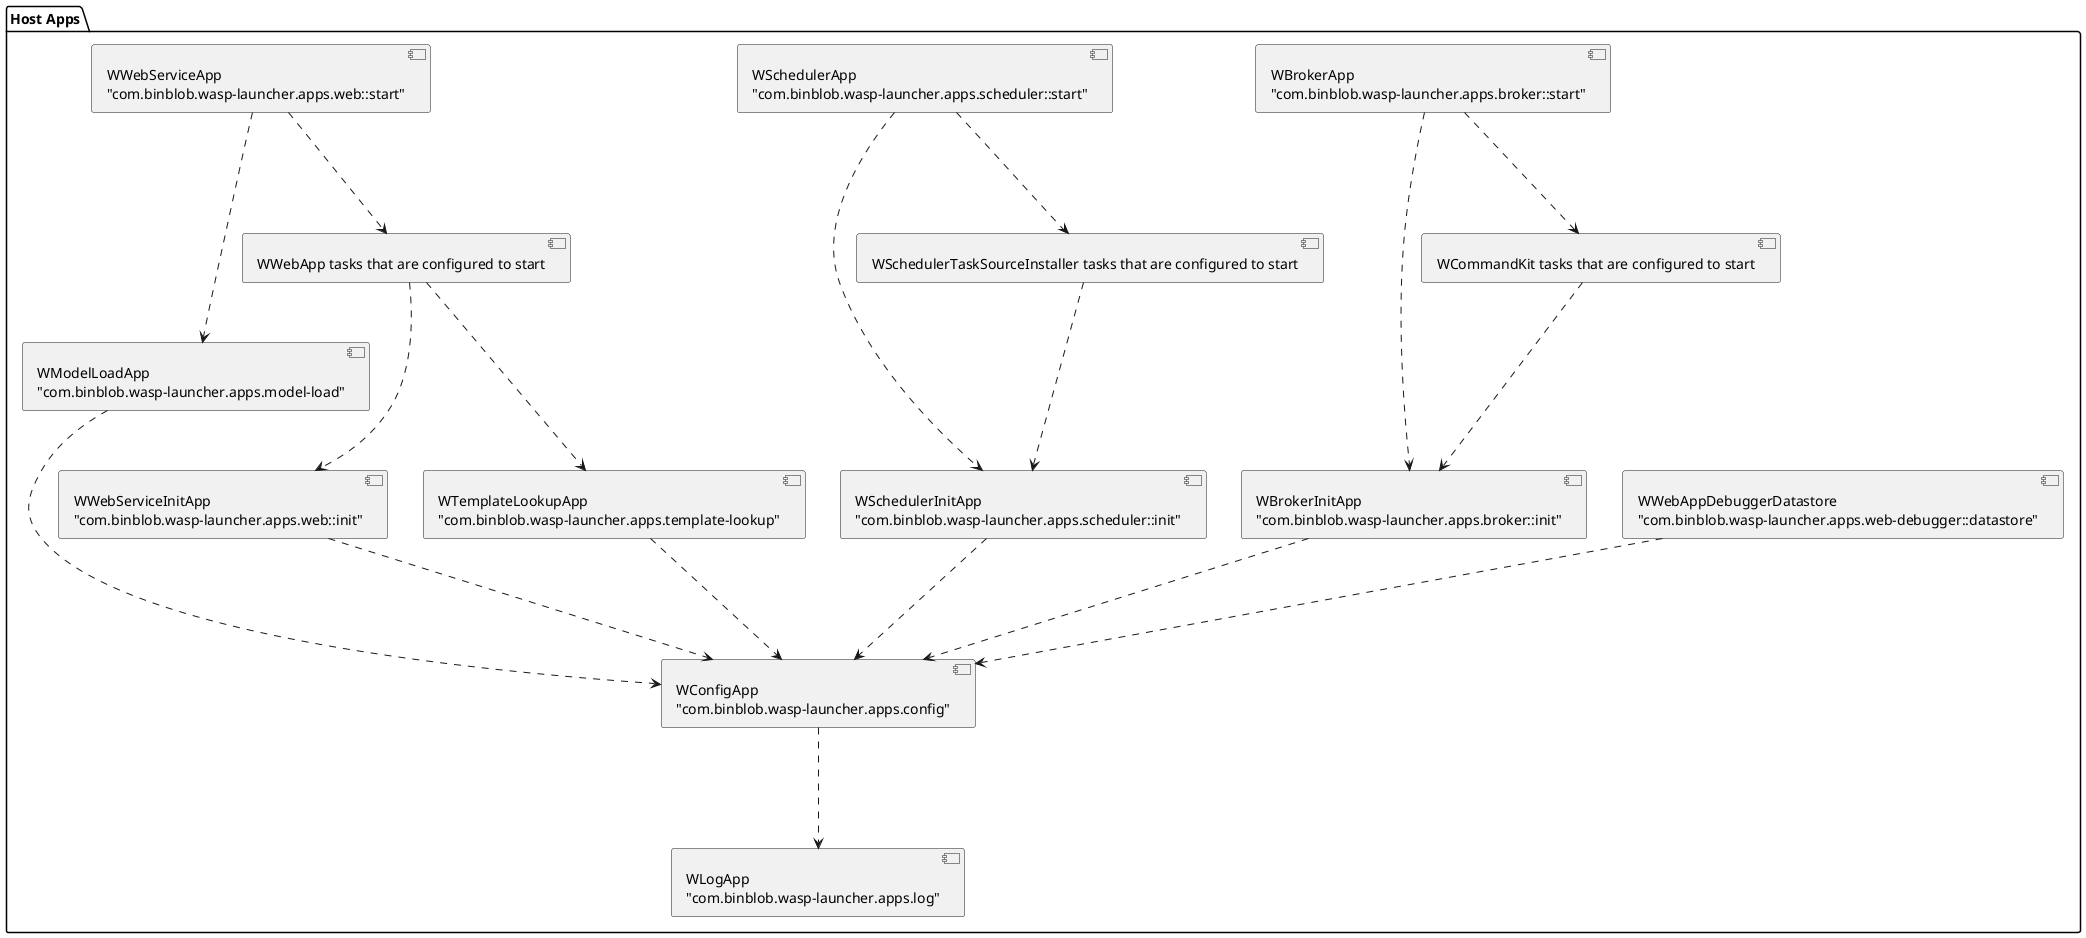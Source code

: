 @startuml

package "Host Apps" {
component log [
WLogApp
"com.binblob.wasp-launcher.apps.log"
]

component config [
WConfigApp
"com.binblob.wasp-launcher.apps.config"
]

component debugger [
WWebAppDebuggerDatastore
"com.binblob.wasp-launcher.apps.web-debugger::datastore"
]

component web_init [
WWebServiceInitApp
"com.binblob.wasp-launcher.apps.web::init"
]

component broker_init [
WBrokerInitApp
"com.binblob.wasp-launcher.apps.broker::init"
]

component scheduler_init [
WSchedulerInitApp
"com.binblob.wasp-launcher.apps.scheduler::init"
]

component model [
WModelLoadApp
"com.binblob.wasp-launcher.apps.model-load"
]

component template [
WTemplateLookupApp
"com.binblob.wasp-launcher.apps.template-lookup"
]

component broker_apps [
WCommandKit tasks that are configured to start
]

component broker_start [
WBrokerApp
"com.binblob.wasp-launcher.apps.broker::start"
]

component scheduler_apps [
WSchedulerTaskSourceInstaller tasks that are configured to start
]

component scheduler_start [
WSchedulerApp
"com.binblob.wasp-launcher.apps.scheduler::start"
]

component web_apps [
WWebApp tasks that are configured to start
]

component web_start [
WWebServiceApp
"com.binblob.wasp-launcher.apps.web::start"
]

config .-down-> log
debugger .-down-> config
web_init .-down-> config
broker_init .-down-> config
scheduler_init .-down-> config

broker_apps .-down-> broker_init
broker_start .-down-> broker_init
broker_start .-down-> broker_apps

model .-down-> config
template .-down-> config

scheduler_apps .-down-> scheduler_init
scheduler_start .-down-> scheduler_init
scheduler_start .-down-> scheduler_apps

web_apps .-down-> web_init
web_apps .-down-> template
web_start .-down-> model
web_start .-down-> web_apps
}

@enduml
